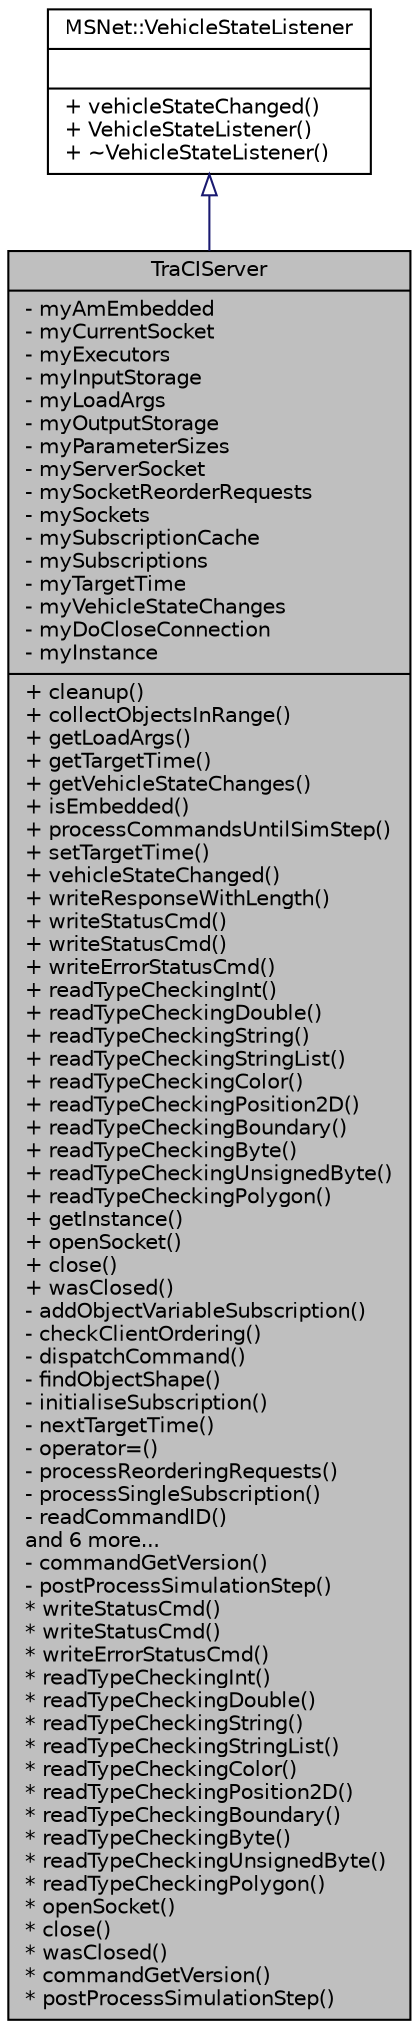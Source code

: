 digraph "TraCIServer"
{
  edge [fontname="Helvetica",fontsize="10",labelfontname="Helvetica",labelfontsize="10"];
  node [fontname="Helvetica",fontsize="10",shape=record];
  Node0 [label="{TraCIServer\n|- myAmEmbedded\l- myCurrentSocket\l- myExecutors\l- myInputStorage\l- myLoadArgs\l- myOutputStorage\l- myParameterSizes\l- myServerSocket\l- mySocketReorderRequests\l- mySockets\l- mySubscriptionCache\l- mySubscriptions\l- myTargetTime\l- myVehicleStateChanges\l- myDoCloseConnection\l- myInstance\l|+ cleanup()\l+ collectObjectsInRange()\l+ getLoadArgs()\l+ getTargetTime()\l+ getVehicleStateChanges()\l+ isEmbedded()\l+ processCommandsUntilSimStep()\l+ setTargetTime()\l+ vehicleStateChanged()\l+ writeResponseWithLength()\l+ writeStatusCmd()\l+ writeStatusCmd()\l+ writeErrorStatusCmd()\l+ readTypeCheckingInt()\l+ readTypeCheckingDouble()\l+ readTypeCheckingString()\l+ readTypeCheckingStringList()\l+ readTypeCheckingColor()\l+ readTypeCheckingPosition2D()\l+ readTypeCheckingBoundary()\l+ readTypeCheckingByte()\l+ readTypeCheckingUnsignedByte()\l+ readTypeCheckingPolygon()\l+ getInstance()\l+ openSocket()\l+ close()\l+ wasClosed()\l- addObjectVariableSubscription()\l- checkClientOrdering()\l- dispatchCommand()\l- findObjectShape()\l- initialiseSubscription()\l- nextTargetTime()\l- operator=()\l- processReorderingRequests()\l- processSingleSubscription()\l- readCommandID()\land 6 more...\l- commandGetVersion()\l- postProcessSimulationStep()\l* writeStatusCmd()\l* writeStatusCmd()\l* writeErrorStatusCmd()\l* readTypeCheckingInt()\l* readTypeCheckingDouble()\l* readTypeCheckingString()\l* readTypeCheckingStringList()\l* readTypeCheckingColor()\l* readTypeCheckingPosition2D()\l* readTypeCheckingBoundary()\l* readTypeCheckingByte()\l* readTypeCheckingUnsignedByte()\l* readTypeCheckingPolygon()\l* openSocket()\l* close()\l* wasClosed()\l* commandGetVersion()\l* postProcessSimulationStep()\l}",height=0.2,width=0.4,color="black", fillcolor="grey75", style="filled", fontcolor="black"];
  Node1 -> Node0 [dir="back",color="midnightblue",fontsize="10",style="solid",arrowtail="onormal",fontname="Helvetica"];
  Node1 [label="{MSNet::VehicleStateListener\n||+ vehicleStateChanged()\l+ VehicleStateListener()\l+ ~VehicleStateListener()\l}",height=0.2,width=0.4,color="black", fillcolor="white", style="filled",URL="$dc/dd1/class_m_s_net_1_1_vehicle_state_listener.html",tooltip="Interface for objects listening to vehicle state changes. "];
}
